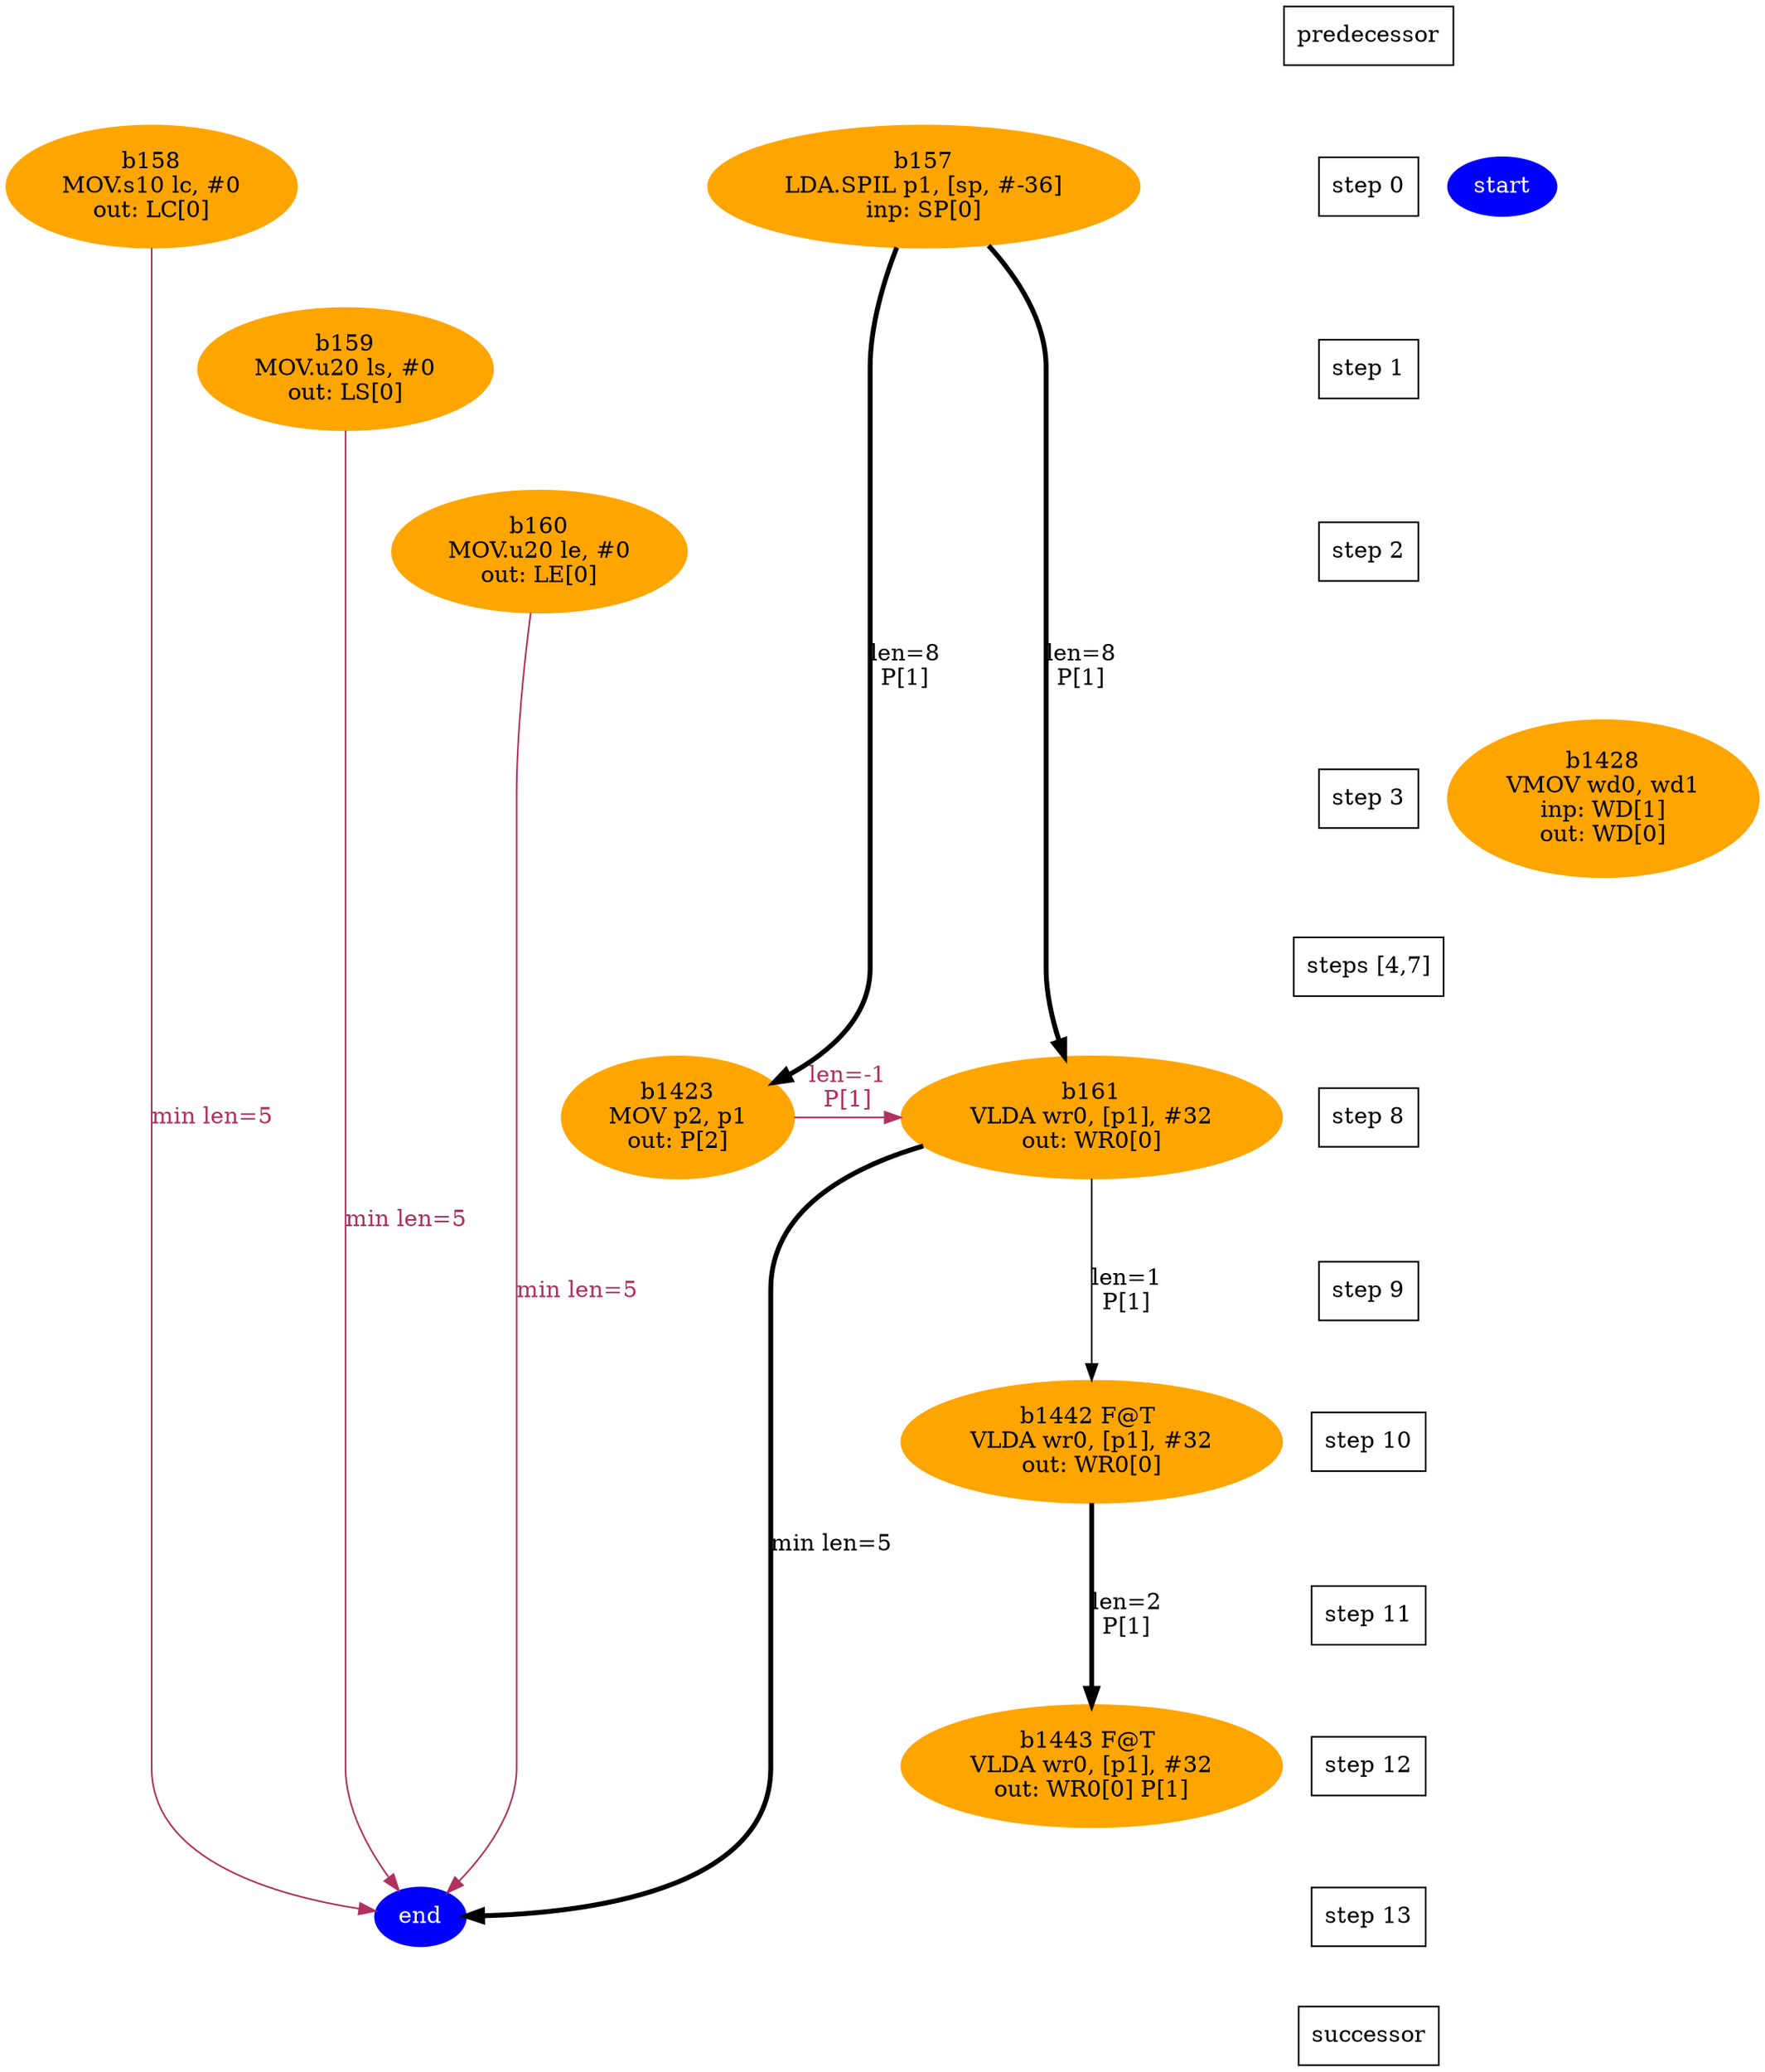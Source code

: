 digraph N {
 b1442[color=orange,fontcolor=black,style=filled,label="b1442 F@T \nVLDA wr0, [p1], #32\nout: WR0[0]"];  {rank=same; S10;  b1442;}
 b1443[color=orange,fontcolor=black,style=filled,label="b1443 F@T \nVLDA wr0, [p1], #32\nout: WR0[0] P[1]"];  {rank=same; S12;  b1443;}
 b157[color=orange,fontcolor=black,style=filled,label="b157\nLDA.SPIL p1, [sp, #-36]\ninp: SP[0]"];  {rank=same; S0;  b157;}
 b158[color=orange,fontcolor=black,style=filled,label="b158\nMOV.s10 lc, #0\nout: LC[0]"];  {rank=same; S0;  b158;}
 b159[color=orange,fontcolor=black,style=filled,label="b159\nMOV.u20 ls, #0\nout: LS[0]"];  {rank=same; S1;  b159;}
 b160[color=orange,fontcolor=black,style=filled,label="b160\nMOV.u20 le, #0\nout: LE[0]"];  {rank=same; S2;  b160;}
 b161[color=orange,fontcolor=black,style=filled,label="b161\nVLDA wr0, [p1], #32\nout: WR0[0]"];  {rank=same; S8;  b161;}
 b1423[color=orange,fontcolor=black,style=filled,label="b1423\nMOV p2, p1\nout: P[2]"];  {rank=same; S8;  b1423;}
 b1428[color=orange,fontcolor=black,style=filled,label="b1428\nVMOV wd0, wd1\ninp: WD[1]\nout: WD[0]"];  {rank=same; S3;  b1428;}
 start [color=blue,fontcolor=white,style=filled,label="start"];  {rank=same; S0;  start;}
 end [color=blue,fontcolor=white,style=filled,label="end"];  {rank=same; S13;  end;}
   b1442 -> b1443 [color=black,fontcolor=black,penwidth=3,label="len=2\nP[1]",weight=1000];
   b157 -> b1423 [color=black,fontcolor=black,penwidth=3,label="len=8\nP[1]",weight=1000];
   b157 -> b161 [color=black,fontcolor=black,penwidth=3,label="len=8\nP[1]",weight=1000];
   b158 -> end [color=maroon,fontcolor=maroon,label="min len=5",weight=1000];
   b159 -> end [color=maroon,fontcolor=maroon,label="min len=5",weight=1000];
   b160 -> end [color=maroon,fontcolor=maroon,label="min len=5",weight=1000];
   b161 -> b1442 [color=black,fontcolor=black,label="len=1\nP[1]",weight=1000];
   b161 -> end [color=black,fontcolor=black,penwidth=3,label="min len=5",weight=1000];
   b1423 -> b161 [color=maroon,fontcolor=maroon,label="len=-1\nP[1]",weight=1000];
  Sm1 [label="predecessor",shape=box];
  S0 [label="step 0",shape=box];
  Sm1 -> S0[style=invis,weight=9000];
  S1 [label="step 1",shape=box];
  S0 -> S1[style=invis,weight=9000];
  S2 [label="step 2",shape=box];
  S1 -> S2[style=invis,weight=9000];
  S3 [label="step 3",shape=box];
  S2 -> S3[style=invis,weight=9000];
  S4_S7 [label="steps [4,7]",shape=box];
  S3 -> S4_S7[style=invis,weight=9000];
  S8 [label="step 8",shape=box];
  S4_S7 -> S8[style=invis,weight=9000];
  S9 [label="step 9",shape=box];
  S8 -> S9[style=invis,weight=9000];
  S10 [label="step 10",shape=box];
  S9 -> S10[style=invis,weight=9000];
  S11 [label="step 11",shape=box];
  S10 -> S11[style=invis,weight=9000];
  S12 [label="step 12",shape=box];
  S11 -> S12[style=invis,weight=9000];
  S13 [label="step 13",shape=box];
  S12 -> S13[style=invis,weight=9000];
  S14 [label="successor",shape=box];
  S13 -> S14[style=invis,weight=9000];
}
